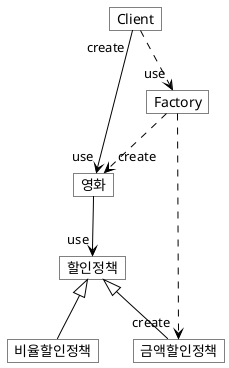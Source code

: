 @startuml
skinparam object {
    BackgroundColor White
    ArrowColor Black
    BorderColor Black
}
object Client
object Factory
object 영화
object 할인정책
object 금액할인정책
object 비율할인정책

hide empty members
hide empty methods

Client ..> "use" Factory
Client "create" -> "use" 영화
Factory ..> "create" 영화
Factory ..> "create" 금액할인정책
영화 --> "use" 할인정책
할인정책 <|-- 금액할인정책
할인정책 <|-- 비율할인정책
@enduml
